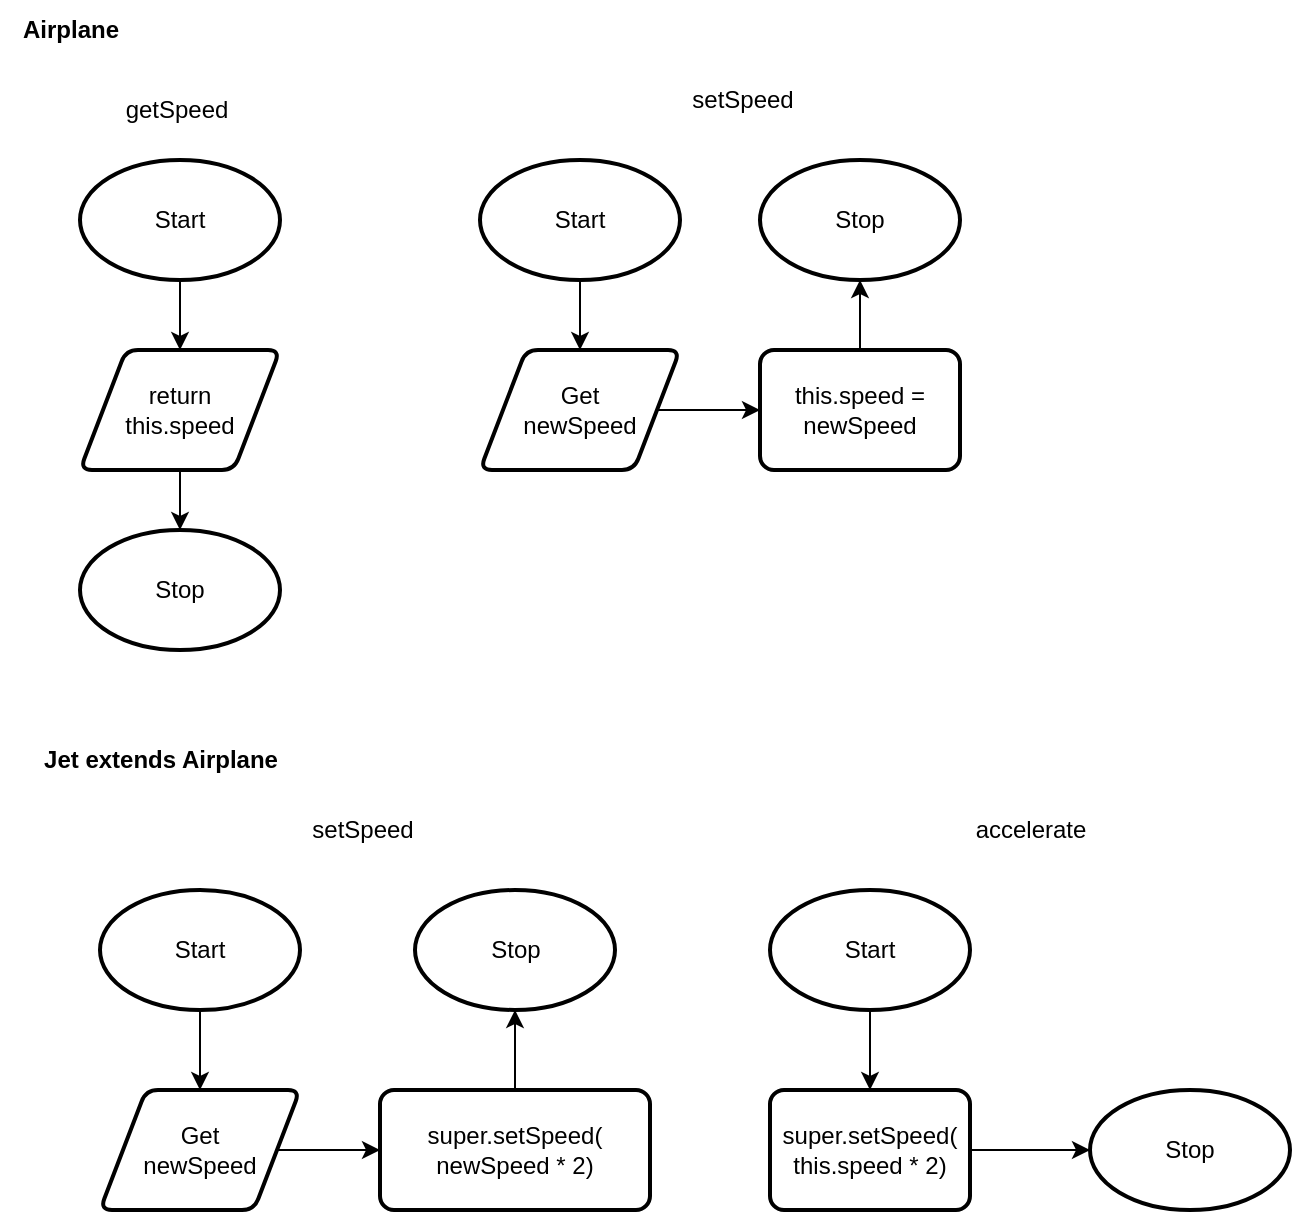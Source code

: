 <mxfile>
    <diagram id="5gMrNbhCcvMap2-kCo8e" name="Page-1">
        <mxGraphModel dx="498" dy="740" grid="1" gridSize="5" guides="1" tooltips="1" connect="1" arrows="1" fold="1" page="1" pageScale="1" pageWidth="827" pageHeight="1169" math="0" shadow="0">
            <root>
                <mxCell id="0"/>
                <mxCell id="1" parent="0"/>
                <mxCell id="328" style="edgeStyle=elbowEdgeStyle;rounded=0;elbow=vertical;html=1;entryX=0.5;entryY=0;entryDx=0;entryDy=0;" edge="1" parent="1" source="66" target="174">
                    <mxGeometry relative="1" as="geometry"/>
                </mxCell>
                <mxCell id="66" value="Start" style="strokeWidth=2;html=1;shape=mxgraph.flowchart.start_1;whiteSpace=wrap;" parent="1" vertex="1">
                    <mxGeometry x="40" y="80" width="100" height="60" as="geometry"/>
                </mxCell>
                <mxCell id="67" value="Stop" style="strokeWidth=2;html=1;shape=mxgraph.flowchart.start_1;whiteSpace=wrap;" parent="1" vertex="1">
                    <mxGeometry x="40" y="265" width="100" height="60" as="geometry"/>
                </mxCell>
                <mxCell id="72" value="getSpeed" style="text;html=1;align=center;verticalAlign=middle;resizable=0;points=[];autosize=1;strokeColor=none;fillColor=none;" parent="1" vertex="1">
                    <mxGeometry x="50" y="40" width="75" height="30" as="geometry"/>
                </mxCell>
                <mxCell id="329" style="rounded=0;elbow=vertical;html=1;entryX=0.5;entryY=0;entryDx=0;entryDy=0;entryPerimeter=0;" edge="1" parent="1" source="174" target="67">
                    <mxGeometry relative="1" as="geometry"/>
                </mxCell>
                <mxCell id="174" value="return&lt;br style=&quot;font-size: 12px;&quot;&gt;this.speed" style="shape=parallelogram;html=1;strokeWidth=2;perimeter=parallelogramPerimeter;whiteSpace=wrap;rounded=1;arcSize=12;size=0.23;fontSize=12;" parent="1" vertex="1">
                    <mxGeometry x="40" y="175" width="100" height="60" as="geometry"/>
                </mxCell>
                <mxCell id="330" style="edgeStyle=none;rounded=0;html=1;elbow=vertical;" edge="1" parent="1" source="258" target="304">
                    <mxGeometry relative="1" as="geometry"/>
                </mxCell>
                <mxCell id="258" value="Start" style="strokeWidth=2;html=1;shape=mxgraph.flowchart.start_1;whiteSpace=wrap;" parent="1" vertex="1">
                    <mxGeometry x="240" y="80" width="100" height="60" as="geometry"/>
                </mxCell>
                <mxCell id="259" value="Stop" style="strokeWidth=2;html=1;shape=mxgraph.flowchart.start_1;whiteSpace=wrap;" parent="1" vertex="1">
                    <mxGeometry x="380" y="80" width="100" height="60" as="geometry"/>
                </mxCell>
                <mxCell id="262" value="setSpeed" style="text;html=1;align=center;verticalAlign=middle;resizable=0;points=[];autosize=1;strokeColor=none;fillColor=none;" parent="1" vertex="1">
                    <mxGeometry x="333" y="35" width="75" height="30" as="geometry"/>
                </mxCell>
                <mxCell id="268" style="edgeStyle=none;html=1;entryX=0.5;entryY=0;entryDx=0;entryDy=0;fontSize=12;" parent="1" edge="1">
                    <mxGeometry relative="1" as="geometry">
                        <mxPoint x="370" y="340" as="sourcePoint"/>
                    </mxGeometry>
                </mxCell>
                <mxCell id="307" style="edgeStyle=orthogonalEdgeStyle;rounded=0;html=1;fontSize=12;" parent="1" source="266" target="259" edge="1">
                    <mxGeometry relative="1" as="geometry"/>
                </mxCell>
                <mxCell id="266" value="this.speed = newSpeed" style="rounded=1;whiteSpace=wrap;html=1;absoluteArcSize=1;arcSize=14;strokeWidth=2;fontSize=12;" parent="1" vertex="1">
                    <mxGeometry x="380" y="175" width="100" height="60" as="geometry"/>
                </mxCell>
                <mxCell id="270" style="edgeStyle=none;html=1;fontSize=12;" parent="1" edge="1">
                    <mxGeometry relative="1" as="geometry">
                        <mxPoint x="408.5" y="410" as="sourcePoint"/>
                    </mxGeometry>
                </mxCell>
                <mxCell id="278" style="edgeStyle=none;html=1;entryX=0;entryY=0.5;entryDx=0;entryDy=0;fontSize=9;" parent="1" edge="1">
                    <mxGeometry relative="1" as="geometry">
                        <mxPoint x="559.5" y="210" as="sourcePoint"/>
                    </mxGeometry>
                </mxCell>
                <mxCell id="302" value="&lt;b&gt;Airplane&lt;/b&gt;" style="text;html=1;align=center;verticalAlign=middle;resizable=0;points=[];autosize=1;strokeColor=none;fillColor=none;" parent="1" vertex="1">
                    <mxGeometry width="70" height="30" as="geometry"/>
                </mxCell>
                <mxCell id="331" style="edgeStyle=none;rounded=0;html=1;entryX=0;entryY=0.5;entryDx=0;entryDy=0;elbow=vertical;" edge="1" parent="1" source="304" target="266">
                    <mxGeometry relative="1" as="geometry"/>
                </mxCell>
                <mxCell id="304" value="Get&lt;br&gt;newSpeed" style="shape=parallelogram;html=1;strokeWidth=2;perimeter=parallelogramPerimeter;whiteSpace=wrap;rounded=1;arcSize=12;size=0.23;fontSize=12;" parent="1" vertex="1">
                    <mxGeometry x="240" y="175" width="100" height="60" as="geometry"/>
                </mxCell>
                <mxCell id="308" style="edgeStyle=none;html=1;entryX=0.5;entryY=0;entryDx=0;entryDy=0;" parent="1" source="309" target="312" edge="1">
                    <mxGeometry relative="1" as="geometry">
                        <mxPoint x="120" y="555" as="targetPoint"/>
                    </mxGeometry>
                </mxCell>
                <mxCell id="309" value="Start" style="strokeWidth=2;html=1;shape=mxgraph.flowchart.start_1;whiteSpace=wrap;" parent="1" vertex="1">
                    <mxGeometry x="50" y="445" width="100" height="60" as="geometry"/>
                </mxCell>
                <mxCell id="310" value="Stop" style="strokeWidth=2;html=1;shape=mxgraph.flowchart.start_1;whiteSpace=wrap;" parent="1" vertex="1">
                    <mxGeometry x="207.5" y="445" width="100" height="60" as="geometry"/>
                </mxCell>
                <mxCell id="332" style="edgeStyle=none;rounded=0;html=1;elbow=vertical;" edge="1" parent="1" source="312" target="319">
                    <mxGeometry relative="1" as="geometry"/>
                </mxCell>
                <mxCell id="312" value="Get&lt;br&gt;newSpeed" style="shape=parallelogram;html=1;strokeWidth=2;perimeter=parallelogramPerimeter;whiteSpace=wrap;rounded=1;arcSize=12;size=0.23;fontSize=12;" parent="1" vertex="1">
                    <mxGeometry x="50" y="545" width="100" height="60" as="geometry"/>
                </mxCell>
                <mxCell id="313" value="setSpeed" style="text;html=1;align=center;verticalAlign=middle;resizable=0;points=[];autosize=1;strokeColor=none;fillColor=none;" parent="1" vertex="1">
                    <mxGeometry x="143" y="400" width="75" height="30" as="geometry"/>
                </mxCell>
                <mxCell id="334" style="edgeStyle=none;rounded=0;html=1;elbow=vertical;" edge="1" parent="1" source="316" target="326">
                    <mxGeometry relative="1" as="geometry"/>
                </mxCell>
                <mxCell id="316" value="Start" style="strokeWidth=2;html=1;shape=mxgraph.flowchart.start_1;whiteSpace=wrap;" parent="1" vertex="1">
                    <mxGeometry x="385" y="445" width="100" height="60" as="geometry"/>
                </mxCell>
                <mxCell id="317" value="Stop" style="strokeWidth=2;html=1;shape=mxgraph.flowchart.start_1;whiteSpace=wrap;" parent="1" vertex="1">
                    <mxGeometry x="545" y="545" width="100" height="60" as="geometry"/>
                </mxCell>
                <mxCell id="318" value="accelerate" style="text;html=1;align=center;verticalAlign=middle;resizable=0;points=[];autosize=1;strokeColor=none;fillColor=none;" parent="1" vertex="1">
                    <mxGeometry x="475" y="400" width="80" height="30" as="geometry"/>
                </mxCell>
                <mxCell id="333" style="edgeStyle=none;rounded=0;html=1;entryX=0.5;entryY=1;entryDx=0;entryDy=0;entryPerimeter=0;elbow=vertical;" edge="1" parent="1" source="319" target="310">
                    <mxGeometry relative="1" as="geometry"/>
                </mxCell>
                <mxCell id="319" value="super.setSpeed(&lt;br&gt;newSpeed * 2)" style="rounded=1;whiteSpace=wrap;html=1;absoluteArcSize=1;arcSize=14;strokeWidth=2;fontSize=12;" parent="1" vertex="1">
                    <mxGeometry x="190" y="545" width="135" height="60" as="geometry"/>
                </mxCell>
                <mxCell id="320" value="&lt;b&gt;Jet extends Airplane&lt;br&gt;&lt;/b&gt;" style="text;html=1;align=center;verticalAlign=middle;resizable=0;points=[];autosize=1;strokeColor=none;fillColor=none;" parent="1" vertex="1">
                    <mxGeometry x="10" y="365" width="140" height="30" as="geometry"/>
                </mxCell>
                <mxCell id="335" style="edgeStyle=none;rounded=0;html=1;entryX=0;entryY=0.5;entryDx=0;entryDy=0;entryPerimeter=0;elbow=vertical;" edge="1" parent="1" source="326" target="317">
                    <mxGeometry relative="1" as="geometry"/>
                </mxCell>
                <mxCell id="326" value="super.setSpeed(&lt;br&gt;this.speed * 2)" style="rounded=1;whiteSpace=wrap;html=1;absoluteArcSize=1;arcSize=14;strokeWidth=2;fontSize=12;" parent="1" vertex="1">
                    <mxGeometry x="385" y="545" width="100" height="60" as="geometry"/>
                </mxCell>
            </root>
        </mxGraphModel>
    </diagram>
</mxfile>